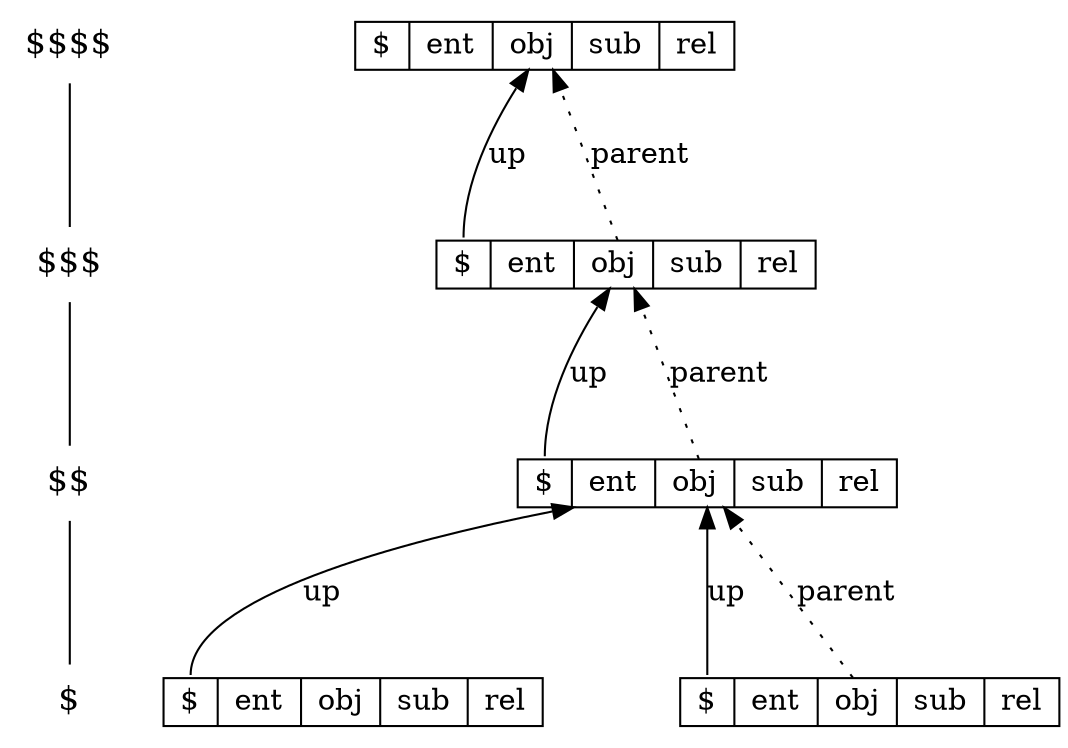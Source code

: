 digraph {
  #layout=neato
  #splines=curved
  concentrate=true
  compound=true;

  ranksep=.75; size = "7.5,7.5";
  {
    node [shape=plaintext, fontsize=16];
    /* the time-line graph */
    "$$$$" -> "$$$" -> "$$" -> "$" [dir=none];
  }

  node [shape = record,height=.1]
  { rank = same; "$$$$"; node0[label = "<$> $|<ent> ent|<obj> obj|<sub> sub|<rel> rel"]; }
  { rank = same; "$$$"; node1[label = "<$> $|<ent> ent|<obj> obj|<sub> sub|<rel> rel"]; }
  { rank = same; "$$"; node2[label = "<$> $|<ent> ent|<obj> obj|<sub> sub|<rel> rel"]; }
  {
    rank = same; "$";
    node3[label = "<$> $|<ent> ent|<obj> obj|<sub> sub|<rel> rel"];
    node4[label = "<$> $|<ent> ent|<obj> obj|<sub> sub|<rel> rel"];
  }

  "node1":"$" -> "node0" [label="up"]
  "node2":"$" -> "node1" [label="up"]
  "node3":"$" -> "node2" [label="up"]
  "node4":"$" -> "node2" [label="up"]


  "node1" -> "node0" [label="parent", style=dotted]
  "node2" -> "node1" [label="parent", style=dotted]
  "node3" -> "node2" [label="parent", style=dotted]
  "node4" -> "node3" [label="parent", style=dotted]
 }
